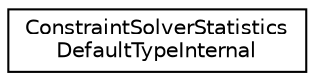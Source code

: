 digraph "Graphical Class Hierarchy"
{
 // LATEX_PDF_SIZE
  edge [fontname="Helvetica",fontsize="10",labelfontname="Helvetica",labelfontsize="10"];
  node [fontname="Helvetica",fontsize="10",shape=record];
  rankdir="LR";
  Node0 [label="ConstraintSolverStatistics\lDefaultTypeInternal",height=0.2,width=0.4,color="black", fillcolor="white", style="filled",URL="$structoperations__research_1_1_constraint_solver_statistics_default_type_internal.html",tooltip=" "];
}

